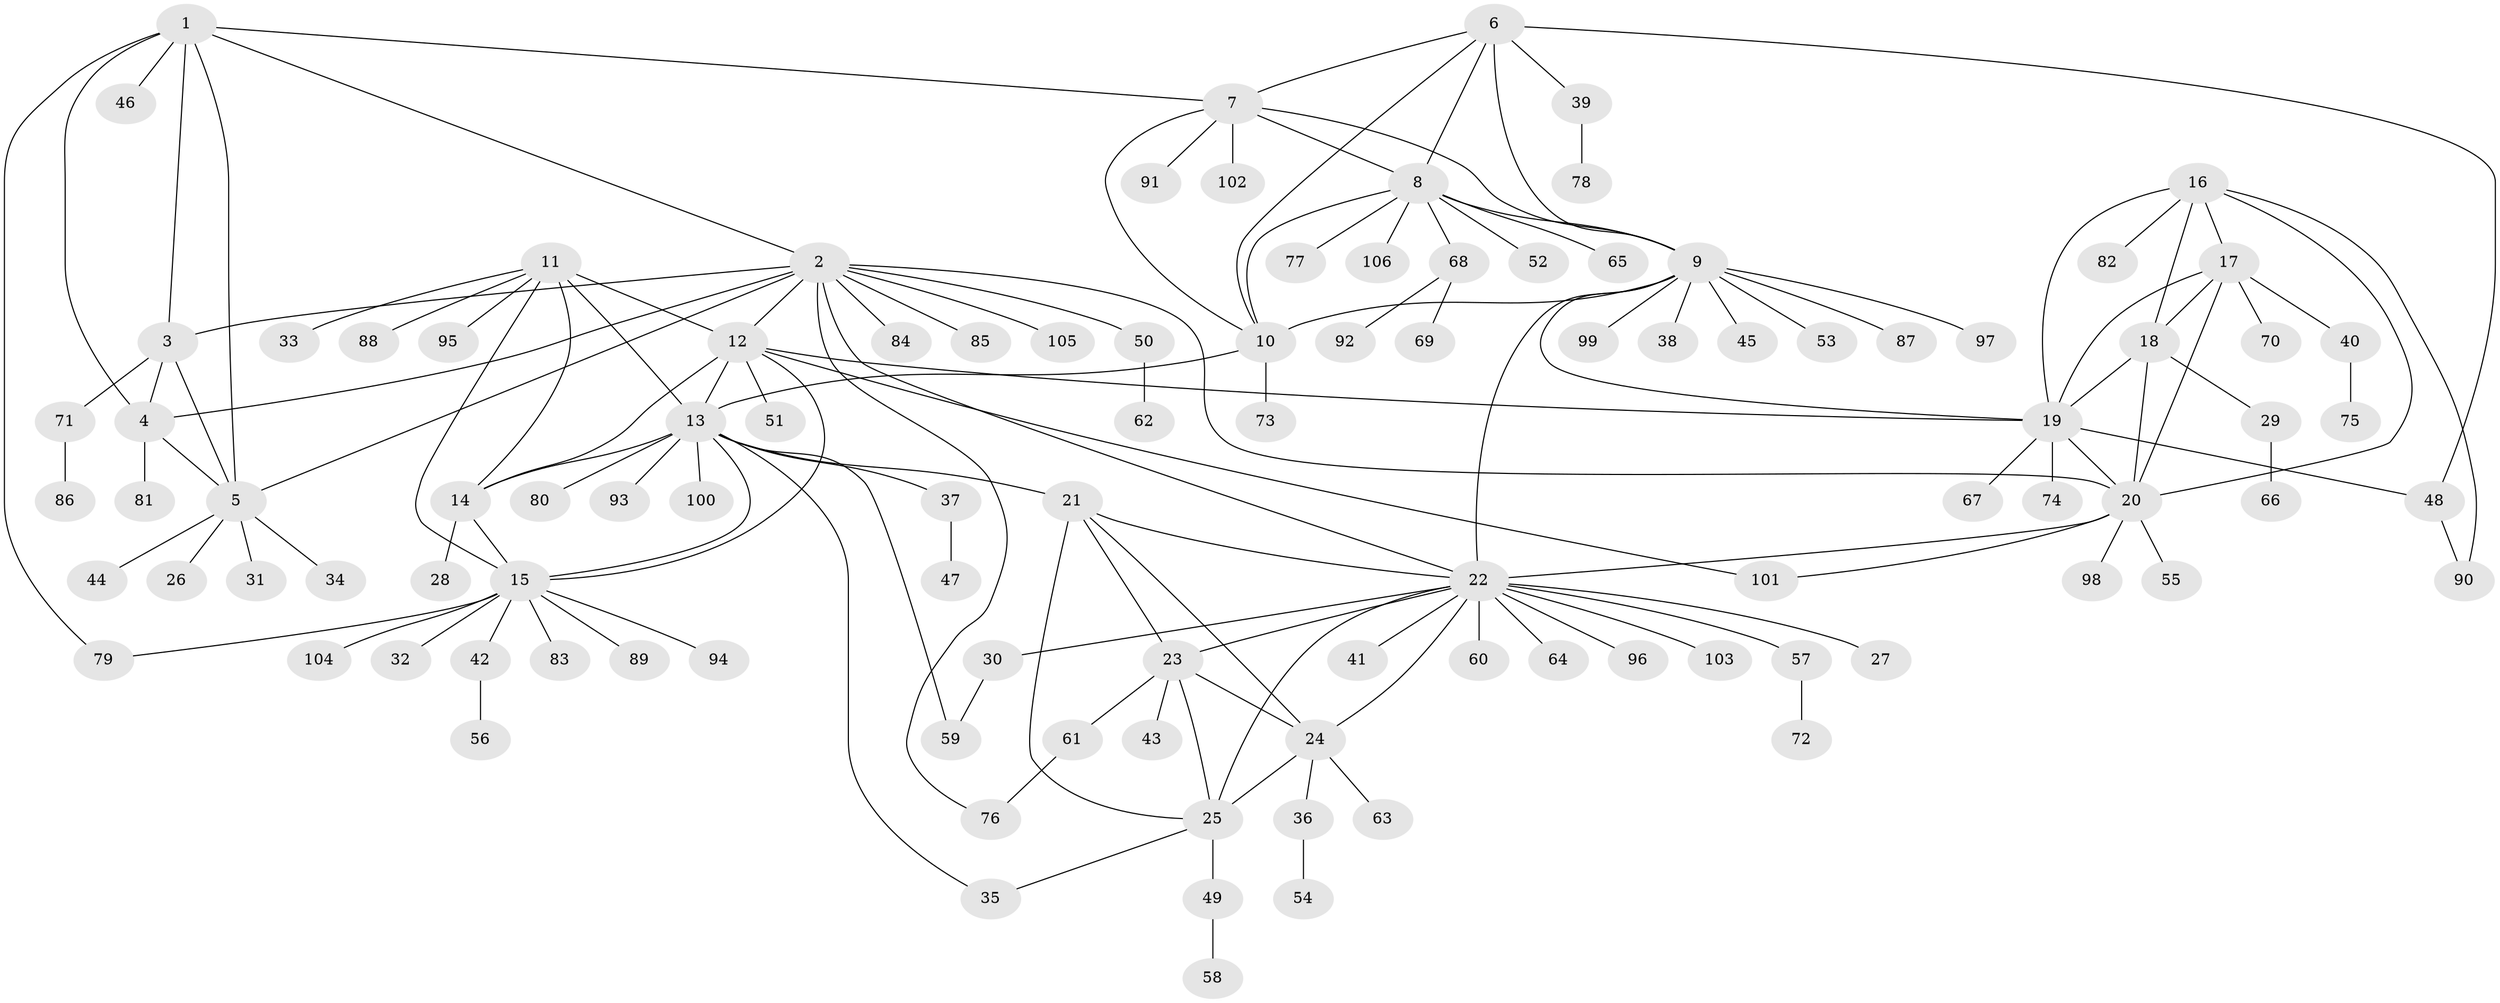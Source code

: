 // coarse degree distribution, {4: 0.02702702702702703, 9: 0.02702702702702703, 10: 0.02702702702702703, 6: 0.02702702702702703, 5: 0.02702702702702703, 3: 0.013513513513513514, 1: 0.7972972972972973, 2: 0.02702702702702703, 18: 0.02702702702702703}
// Generated by graph-tools (version 1.1) at 2025/57/03/04/25 21:57:42]
// undirected, 106 vertices, 148 edges
graph export_dot {
graph [start="1"]
  node [color=gray90,style=filled];
  1;
  2;
  3;
  4;
  5;
  6;
  7;
  8;
  9;
  10;
  11;
  12;
  13;
  14;
  15;
  16;
  17;
  18;
  19;
  20;
  21;
  22;
  23;
  24;
  25;
  26;
  27;
  28;
  29;
  30;
  31;
  32;
  33;
  34;
  35;
  36;
  37;
  38;
  39;
  40;
  41;
  42;
  43;
  44;
  45;
  46;
  47;
  48;
  49;
  50;
  51;
  52;
  53;
  54;
  55;
  56;
  57;
  58;
  59;
  60;
  61;
  62;
  63;
  64;
  65;
  66;
  67;
  68;
  69;
  70;
  71;
  72;
  73;
  74;
  75;
  76;
  77;
  78;
  79;
  80;
  81;
  82;
  83;
  84;
  85;
  86;
  87;
  88;
  89;
  90;
  91;
  92;
  93;
  94;
  95;
  96;
  97;
  98;
  99;
  100;
  101;
  102;
  103;
  104;
  105;
  106;
  1 -- 2;
  1 -- 3;
  1 -- 4;
  1 -- 5;
  1 -- 7;
  1 -- 46;
  1 -- 79;
  2 -- 3;
  2 -- 4;
  2 -- 5;
  2 -- 12;
  2 -- 20;
  2 -- 22;
  2 -- 50;
  2 -- 76;
  2 -- 84;
  2 -- 85;
  2 -- 105;
  3 -- 4;
  3 -- 5;
  3 -- 71;
  4 -- 5;
  4 -- 81;
  5 -- 26;
  5 -- 31;
  5 -- 34;
  5 -- 44;
  6 -- 7;
  6 -- 8;
  6 -- 9;
  6 -- 10;
  6 -- 39;
  6 -- 48;
  7 -- 8;
  7 -- 9;
  7 -- 10;
  7 -- 91;
  7 -- 102;
  8 -- 9;
  8 -- 10;
  8 -- 52;
  8 -- 65;
  8 -- 68;
  8 -- 77;
  8 -- 106;
  9 -- 10;
  9 -- 19;
  9 -- 22;
  9 -- 38;
  9 -- 45;
  9 -- 53;
  9 -- 87;
  9 -- 97;
  9 -- 99;
  10 -- 13;
  10 -- 73;
  11 -- 12;
  11 -- 13;
  11 -- 14;
  11 -- 15;
  11 -- 33;
  11 -- 88;
  11 -- 95;
  12 -- 13;
  12 -- 14;
  12 -- 15;
  12 -- 19;
  12 -- 51;
  12 -- 101;
  13 -- 14;
  13 -- 15;
  13 -- 21;
  13 -- 35;
  13 -- 37;
  13 -- 59;
  13 -- 80;
  13 -- 93;
  13 -- 100;
  14 -- 15;
  14 -- 28;
  15 -- 32;
  15 -- 42;
  15 -- 79;
  15 -- 83;
  15 -- 89;
  15 -- 94;
  15 -- 104;
  16 -- 17;
  16 -- 18;
  16 -- 19;
  16 -- 20;
  16 -- 82;
  16 -- 90;
  17 -- 18;
  17 -- 19;
  17 -- 20;
  17 -- 40;
  17 -- 70;
  18 -- 19;
  18 -- 20;
  18 -- 29;
  19 -- 20;
  19 -- 48;
  19 -- 67;
  19 -- 74;
  20 -- 22;
  20 -- 55;
  20 -- 98;
  20 -- 101;
  21 -- 22;
  21 -- 23;
  21 -- 24;
  21 -- 25;
  22 -- 23;
  22 -- 24;
  22 -- 25;
  22 -- 27;
  22 -- 30;
  22 -- 41;
  22 -- 57;
  22 -- 60;
  22 -- 64;
  22 -- 96;
  22 -- 103;
  23 -- 24;
  23 -- 25;
  23 -- 43;
  23 -- 61;
  24 -- 25;
  24 -- 36;
  24 -- 63;
  25 -- 35;
  25 -- 49;
  29 -- 66;
  30 -- 59;
  36 -- 54;
  37 -- 47;
  39 -- 78;
  40 -- 75;
  42 -- 56;
  48 -- 90;
  49 -- 58;
  50 -- 62;
  57 -- 72;
  61 -- 76;
  68 -- 69;
  68 -- 92;
  71 -- 86;
}

